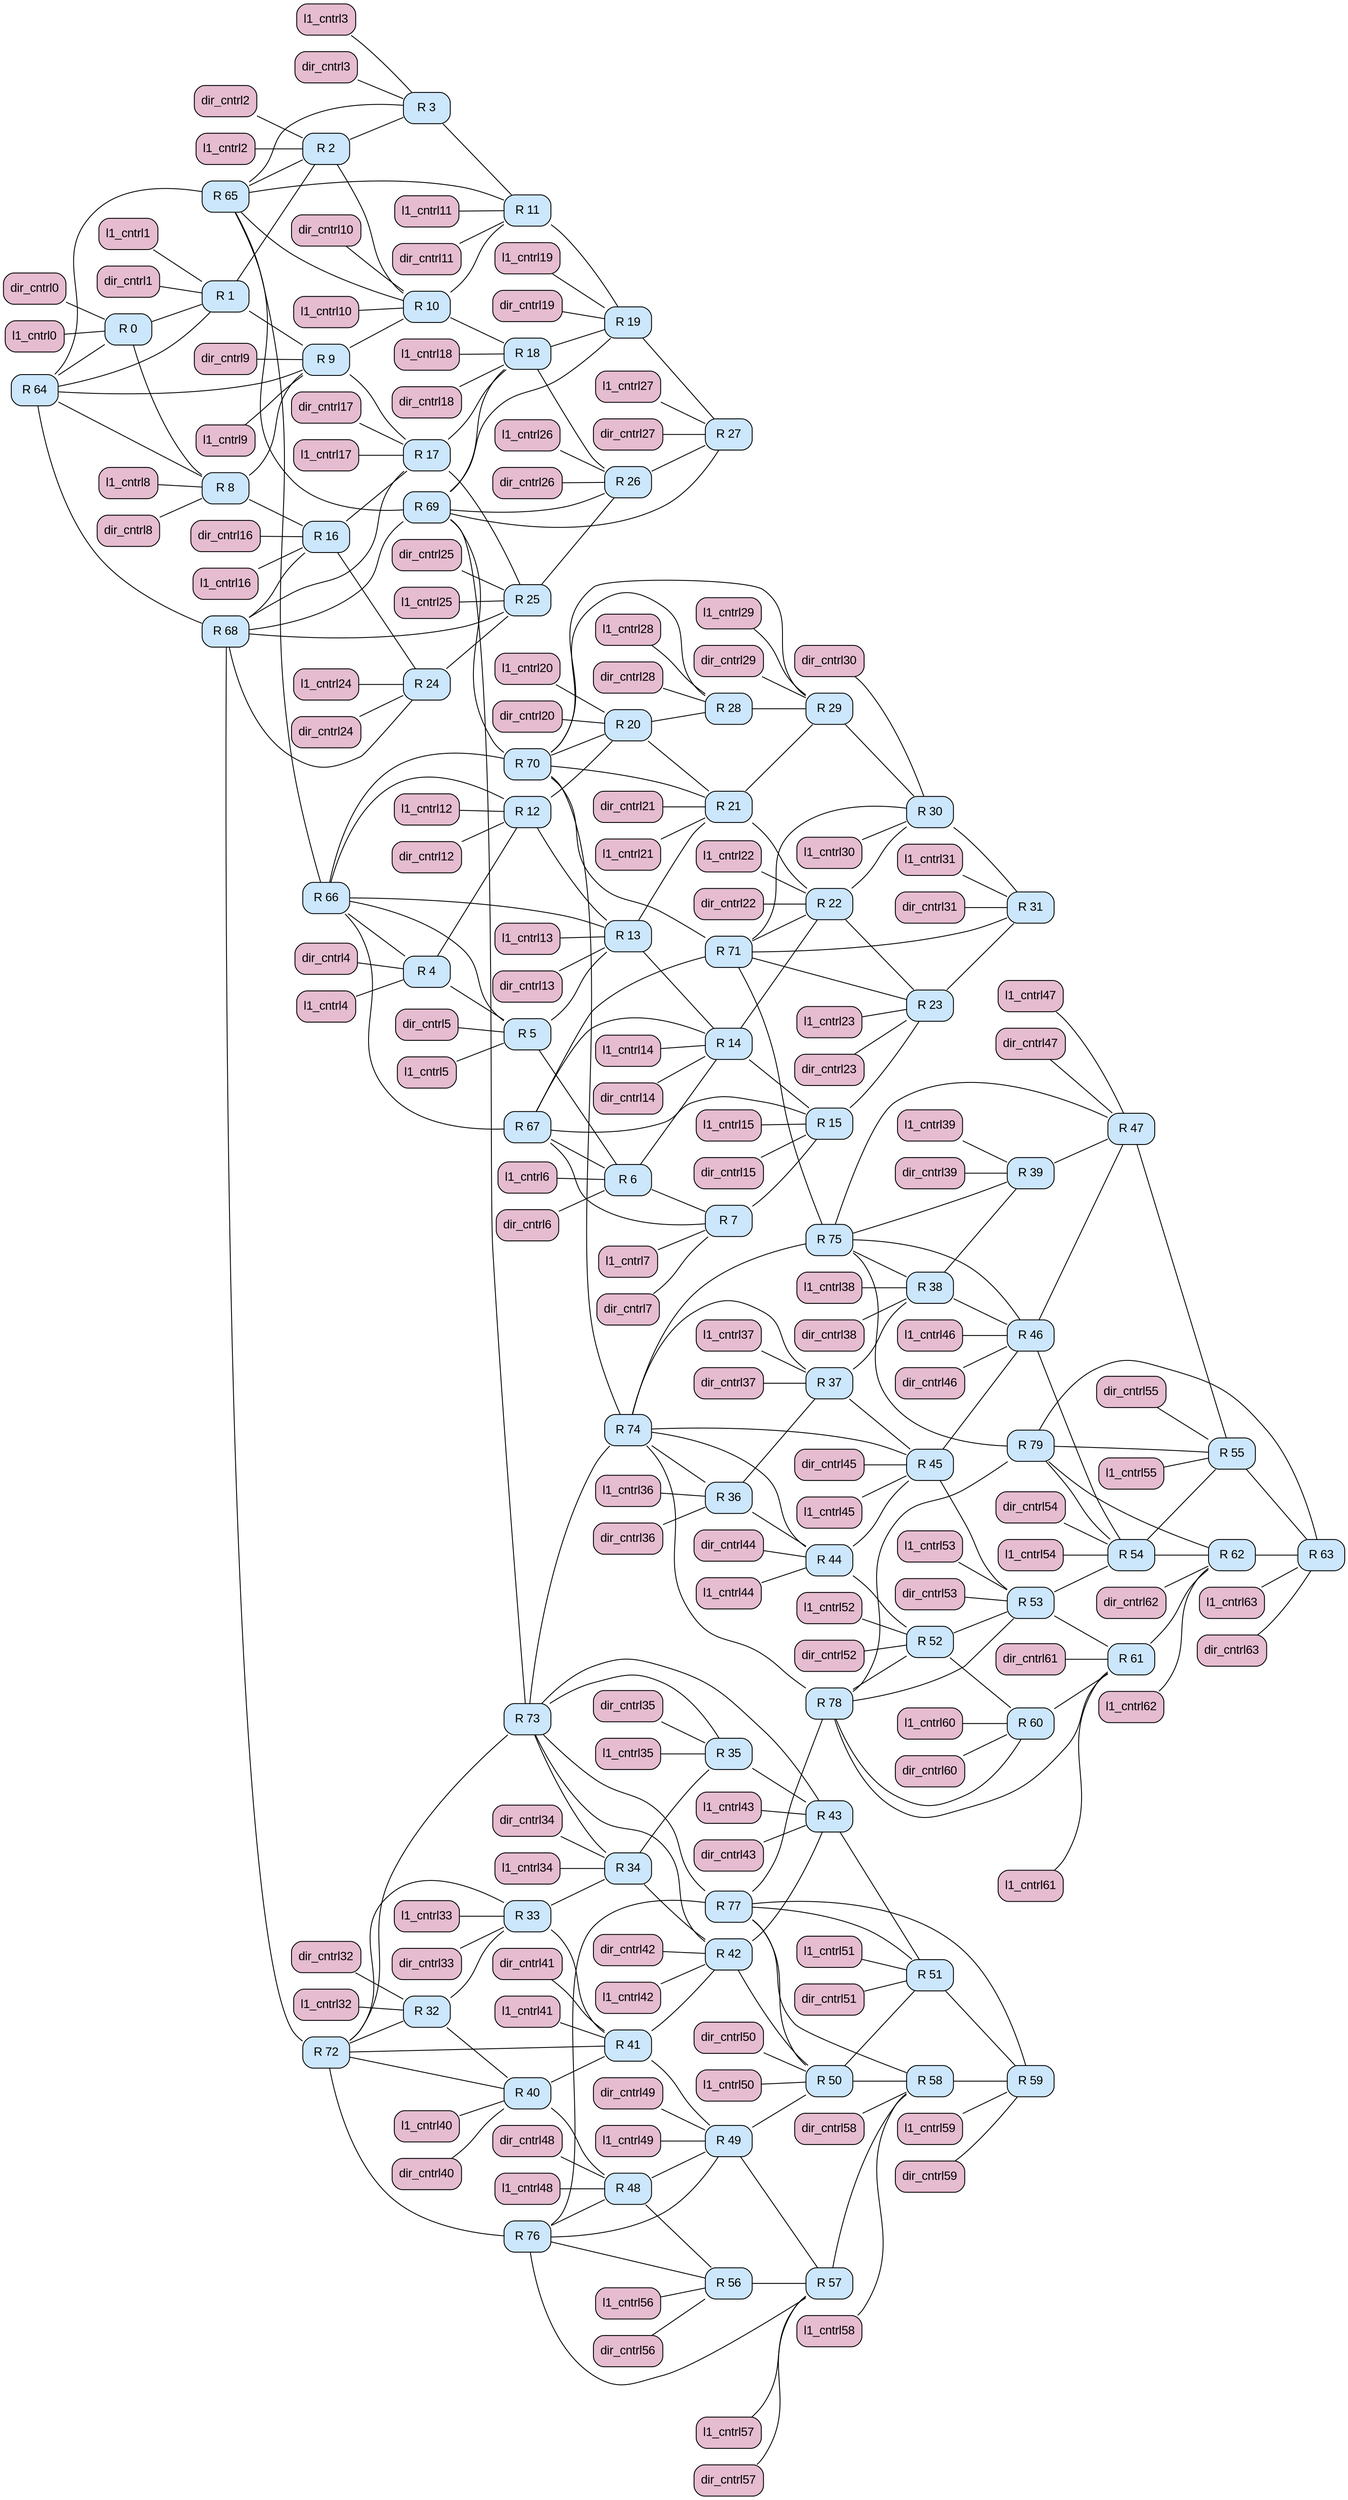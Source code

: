 graph G {
rankdir=LR;
"system.ruby.network.routers00" [color="#000000", fillcolor="#cce6fc", fontcolor="#000000", fontname=Arial, fontsize=14, label="R 0", shape=Mrecord, style="rounded, filled"];
"system.ruby.network.routers01" [color="#000000", fillcolor="#cce6fc", fontcolor="#000000", fontname=Arial, fontsize=14, label="R 1", shape=Mrecord, style="rounded, filled"];
"system.ruby.network.routers02" [color="#000000", fillcolor="#cce6fc", fontcolor="#000000", fontname=Arial, fontsize=14, label="R 2", shape=Mrecord, style="rounded, filled"];
"system.ruby.network.routers03" [color="#000000", fillcolor="#cce6fc", fontcolor="#000000", fontname=Arial, fontsize=14, label="R 3", shape=Mrecord, style="rounded, filled"];
"system.ruby.network.routers04" [color="#000000", fillcolor="#cce6fc", fontcolor="#000000", fontname=Arial, fontsize=14, label="R 4", shape=Mrecord, style="rounded, filled"];
"system.ruby.network.routers05" [color="#000000", fillcolor="#cce6fc", fontcolor="#000000", fontname=Arial, fontsize=14, label="R 5", shape=Mrecord, style="rounded, filled"];
"system.ruby.network.routers06" [color="#000000", fillcolor="#cce6fc", fontcolor="#000000", fontname=Arial, fontsize=14, label="R 6", shape=Mrecord, style="rounded, filled"];
"system.ruby.network.routers07" [color="#000000", fillcolor="#cce6fc", fontcolor="#000000", fontname=Arial, fontsize=14, label="R 7", shape=Mrecord, style="rounded, filled"];
"system.ruby.network.routers08" [color="#000000", fillcolor="#cce6fc", fontcolor="#000000", fontname=Arial, fontsize=14, label="R 8", shape=Mrecord, style="rounded, filled"];
"system.ruby.network.routers09" [color="#000000", fillcolor="#cce6fc", fontcolor="#000000", fontname=Arial, fontsize=14, label="R 9", shape=Mrecord, style="rounded, filled"];
"system.ruby.network.routers10" [color="#000000", fillcolor="#cce6fc", fontcolor="#000000", fontname=Arial, fontsize=14, label="R 10", shape=Mrecord, style="rounded, filled"];
"system.ruby.network.routers11" [color="#000000", fillcolor="#cce6fc", fontcolor="#000000", fontname=Arial, fontsize=14, label="R 11", shape=Mrecord, style="rounded, filled"];
"system.ruby.network.routers12" [color="#000000", fillcolor="#cce6fc", fontcolor="#000000", fontname=Arial, fontsize=14, label="R 12", shape=Mrecord, style="rounded, filled"];
"system.ruby.network.routers13" [color="#000000", fillcolor="#cce6fc", fontcolor="#000000", fontname=Arial, fontsize=14, label="R 13", shape=Mrecord, style="rounded, filled"];
"system.ruby.network.routers14" [color="#000000", fillcolor="#cce6fc", fontcolor="#000000", fontname=Arial, fontsize=14, label="R 14", shape=Mrecord, style="rounded, filled"];
"system.ruby.network.routers15" [color="#000000", fillcolor="#cce6fc", fontcolor="#000000", fontname=Arial, fontsize=14, label="R 15", shape=Mrecord, style="rounded, filled"];
"system.ruby.network.routers16" [color="#000000", fillcolor="#cce6fc", fontcolor="#000000", fontname=Arial, fontsize=14, label="R 16", shape=Mrecord, style="rounded, filled"];
"system.ruby.network.routers17" [color="#000000", fillcolor="#cce6fc", fontcolor="#000000", fontname=Arial, fontsize=14, label="R 17", shape=Mrecord, style="rounded, filled"];
"system.ruby.network.routers18" [color="#000000", fillcolor="#cce6fc", fontcolor="#000000", fontname=Arial, fontsize=14, label="R 18", shape=Mrecord, style="rounded, filled"];
"system.ruby.network.routers19" [color="#000000", fillcolor="#cce6fc", fontcolor="#000000", fontname=Arial, fontsize=14, label="R 19", shape=Mrecord, style="rounded, filled"];
"system.ruby.network.routers20" [color="#000000", fillcolor="#cce6fc", fontcolor="#000000", fontname=Arial, fontsize=14, label="R 20", shape=Mrecord, style="rounded, filled"];
"system.ruby.network.routers21" [color="#000000", fillcolor="#cce6fc", fontcolor="#000000", fontname=Arial, fontsize=14, label="R 21", shape=Mrecord, style="rounded, filled"];
"system.ruby.network.routers22" [color="#000000", fillcolor="#cce6fc", fontcolor="#000000", fontname=Arial, fontsize=14, label="R 22", shape=Mrecord, style="rounded, filled"];
"system.ruby.network.routers23" [color="#000000", fillcolor="#cce6fc", fontcolor="#000000", fontname=Arial, fontsize=14, label="R 23", shape=Mrecord, style="rounded, filled"];
"system.ruby.network.routers24" [color="#000000", fillcolor="#cce6fc", fontcolor="#000000", fontname=Arial, fontsize=14, label="R 24", shape=Mrecord, style="rounded, filled"];
"system.ruby.network.routers25" [color="#000000", fillcolor="#cce6fc", fontcolor="#000000", fontname=Arial, fontsize=14, label="R 25", shape=Mrecord, style="rounded, filled"];
"system.ruby.network.routers26" [color="#000000", fillcolor="#cce6fc", fontcolor="#000000", fontname=Arial, fontsize=14, label="R 26", shape=Mrecord, style="rounded, filled"];
"system.ruby.network.routers27" [color="#000000", fillcolor="#cce6fc", fontcolor="#000000", fontname=Arial, fontsize=14, label="R 27", shape=Mrecord, style="rounded, filled"];
"system.ruby.network.routers28" [color="#000000", fillcolor="#cce6fc", fontcolor="#000000", fontname=Arial, fontsize=14, label="R 28", shape=Mrecord, style="rounded, filled"];
"system.ruby.network.routers29" [color="#000000", fillcolor="#cce6fc", fontcolor="#000000", fontname=Arial, fontsize=14, label="R 29", shape=Mrecord, style="rounded, filled"];
"system.ruby.network.routers30" [color="#000000", fillcolor="#cce6fc", fontcolor="#000000", fontname=Arial, fontsize=14, label="R 30", shape=Mrecord, style="rounded, filled"];
"system.ruby.network.routers31" [color="#000000", fillcolor="#cce6fc", fontcolor="#000000", fontname=Arial, fontsize=14, label="R 31", shape=Mrecord, style="rounded, filled"];
"system.ruby.network.routers32" [color="#000000", fillcolor="#cce6fc", fontcolor="#000000", fontname=Arial, fontsize=14, label="R 32", shape=Mrecord, style="rounded, filled"];
"system.ruby.network.routers33" [color="#000000", fillcolor="#cce6fc", fontcolor="#000000", fontname=Arial, fontsize=14, label="R 33", shape=Mrecord, style="rounded, filled"];
"system.ruby.network.routers34" [color="#000000", fillcolor="#cce6fc", fontcolor="#000000", fontname=Arial, fontsize=14, label="R 34", shape=Mrecord, style="rounded, filled"];
"system.ruby.network.routers35" [color="#000000", fillcolor="#cce6fc", fontcolor="#000000", fontname=Arial, fontsize=14, label="R 35", shape=Mrecord, style="rounded, filled"];
"system.ruby.network.routers36" [color="#000000", fillcolor="#cce6fc", fontcolor="#000000", fontname=Arial, fontsize=14, label="R 36", shape=Mrecord, style="rounded, filled"];
"system.ruby.network.routers37" [color="#000000", fillcolor="#cce6fc", fontcolor="#000000", fontname=Arial, fontsize=14, label="R 37", shape=Mrecord, style="rounded, filled"];
"system.ruby.network.routers38" [color="#000000", fillcolor="#cce6fc", fontcolor="#000000", fontname=Arial, fontsize=14, label="R 38", shape=Mrecord, style="rounded, filled"];
"system.ruby.network.routers39" [color="#000000", fillcolor="#cce6fc", fontcolor="#000000", fontname=Arial, fontsize=14, label="R 39", shape=Mrecord, style="rounded, filled"];
"system.ruby.network.routers40" [color="#000000", fillcolor="#cce6fc", fontcolor="#000000", fontname=Arial, fontsize=14, label="R 40", shape=Mrecord, style="rounded, filled"];
"system.ruby.network.routers41" [color="#000000", fillcolor="#cce6fc", fontcolor="#000000", fontname=Arial, fontsize=14, label="R 41", shape=Mrecord, style="rounded, filled"];
"system.ruby.network.routers42" [color="#000000", fillcolor="#cce6fc", fontcolor="#000000", fontname=Arial, fontsize=14, label="R 42", shape=Mrecord, style="rounded, filled"];
"system.ruby.network.routers43" [color="#000000", fillcolor="#cce6fc", fontcolor="#000000", fontname=Arial, fontsize=14, label="R 43", shape=Mrecord, style="rounded, filled"];
"system.ruby.network.routers44" [color="#000000", fillcolor="#cce6fc", fontcolor="#000000", fontname=Arial, fontsize=14, label="R 44", shape=Mrecord, style="rounded, filled"];
"system.ruby.network.routers45" [color="#000000", fillcolor="#cce6fc", fontcolor="#000000", fontname=Arial, fontsize=14, label="R 45", shape=Mrecord, style="rounded, filled"];
"system.ruby.network.routers46" [color="#000000", fillcolor="#cce6fc", fontcolor="#000000", fontname=Arial, fontsize=14, label="R 46", shape=Mrecord, style="rounded, filled"];
"system.ruby.network.routers47" [color="#000000", fillcolor="#cce6fc", fontcolor="#000000", fontname=Arial, fontsize=14, label="R 47", shape=Mrecord, style="rounded, filled"];
"system.ruby.network.routers48" [color="#000000", fillcolor="#cce6fc", fontcolor="#000000", fontname=Arial, fontsize=14, label="R 48", shape=Mrecord, style="rounded, filled"];
"system.ruby.network.routers49" [color="#000000", fillcolor="#cce6fc", fontcolor="#000000", fontname=Arial, fontsize=14, label="R 49", shape=Mrecord, style="rounded, filled"];
"system.ruby.network.routers50" [color="#000000", fillcolor="#cce6fc", fontcolor="#000000", fontname=Arial, fontsize=14, label="R 50", shape=Mrecord, style="rounded, filled"];
"system.ruby.network.routers51" [color="#000000", fillcolor="#cce6fc", fontcolor="#000000", fontname=Arial, fontsize=14, label="R 51", shape=Mrecord, style="rounded, filled"];
"system.ruby.network.routers52" [color="#000000", fillcolor="#cce6fc", fontcolor="#000000", fontname=Arial, fontsize=14, label="R 52", shape=Mrecord, style="rounded, filled"];
"system.ruby.network.routers53" [color="#000000", fillcolor="#cce6fc", fontcolor="#000000", fontname=Arial, fontsize=14, label="R 53", shape=Mrecord, style="rounded, filled"];
"system.ruby.network.routers54" [color="#000000", fillcolor="#cce6fc", fontcolor="#000000", fontname=Arial, fontsize=14, label="R 54", shape=Mrecord, style="rounded, filled"];
"system.ruby.network.routers55" [color="#000000", fillcolor="#cce6fc", fontcolor="#000000", fontname=Arial, fontsize=14, label="R 55", shape=Mrecord, style="rounded, filled"];
"system.ruby.network.routers56" [color="#000000", fillcolor="#cce6fc", fontcolor="#000000", fontname=Arial, fontsize=14, label="R 56", shape=Mrecord, style="rounded, filled"];
"system.ruby.network.routers57" [color="#000000", fillcolor="#cce6fc", fontcolor="#000000", fontname=Arial, fontsize=14, label="R 57", shape=Mrecord, style="rounded, filled"];
"system.ruby.network.routers58" [color="#000000", fillcolor="#cce6fc", fontcolor="#000000", fontname=Arial, fontsize=14, label="R 58", shape=Mrecord, style="rounded, filled"];
"system.ruby.network.routers59" [color="#000000", fillcolor="#cce6fc", fontcolor="#000000", fontname=Arial, fontsize=14, label="R 59", shape=Mrecord, style="rounded, filled"];
"system.ruby.network.routers60" [color="#000000", fillcolor="#cce6fc", fontcolor="#000000", fontname=Arial, fontsize=14, label="R 60", shape=Mrecord, style="rounded, filled"];
"system.ruby.network.routers61" [color="#000000", fillcolor="#cce6fc", fontcolor="#000000", fontname=Arial, fontsize=14, label="R 61", shape=Mrecord, style="rounded, filled"];
"system.ruby.network.routers62" [color="#000000", fillcolor="#cce6fc", fontcolor="#000000", fontname=Arial, fontsize=14, label="R 62", shape=Mrecord, style="rounded, filled"];
"system.ruby.network.routers63" [color="#000000", fillcolor="#cce6fc", fontcolor="#000000", fontname=Arial, fontsize=14, label="R 63", shape=Mrecord, style="rounded, filled"];
"system.ruby.network.routers64" [color="#000000", fillcolor="#cce6fc", fontcolor="#000000", fontname=Arial, fontsize=14, label="R 64", shape=Mrecord, style="rounded, filled"];
"system.ruby.network.routers65" [color="#000000", fillcolor="#cce6fc", fontcolor="#000000", fontname=Arial, fontsize=14, label="R 65", shape=Mrecord, style="rounded, filled"];
"system.ruby.network.routers66" [color="#000000", fillcolor="#cce6fc", fontcolor="#000000", fontname=Arial, fontsize=14, label="R 66", shape=Mrecord, style="rounded, filled"];
"system.ruby.network.routers67" [color="#000000", fillcolor="#cce6fc", fontcolor="#000000", fontname=Arial, fontsize=14, label="R 67", shape=Mrecord, style="rounded, filled"];
"system.ruby.network.routers68" [color="#000000", fillcolor="#cce6fc", fontcolor="#000000", fontname=Arial, fontsize=14, label="R 68", shape=Mrecord, style="rounded, filled"];
"system.ruby.network.routers69" [color="#000000", fillcolor="#cce6fc", fontcolor="#000000", fontname=Arial, fontsize=14, label="R 69", shape=Mrecord, style="rounded, filled"];
"system.ruby.network.routers70" [color="#000000", fillcolor="#cce6fc", fontcolor="#000000", fontname=Arial, fontsize=14, label="R 70", shape=Mrecord, style="rounded, filled"];
"system.ruby.network.routers71" [color="#000000", fillcolor="#cce6fc", fontcolor="#000000", fontname=Arial, fontsize=14, label="R 71", shape=Mrecord, style="rounded, filled"];
"system.ruby.network.routers72" [color="#000000", fillcolor="#cce6fc", fontcolor="#000000", fontname=Arial, fontsize=14, label="R 72", shape=Mrecord, style="rounded, filled"];
"system.ruby.network.routers73" [color="#000000", fillcolor="#cce6fc", fontcolor="#000000", fontname=Arial, fontsize=14, label="R 73", shape=Mrecord, style="rounded, filled"];
"system.ruby.network.routers74" [color="#000000", fillcolor="#cce6fc", fontcolor="#000000", fontname=Arial, fontsize=14, label="R 74", shape=Mrecord, style="rounded, filled"];
"system.ruby.network.routers75" [color="#000000", fillcolor="#cce6fc", fontcolor="#000000", fontname=Arial, fontsize=14, label="R 75", shape=Mrecord, style="rounded, filled"];
"system.ruby.network.routers76" [color="#000000", fillcolor="#cce6fc", fontcolor="#000000", fontname=Arial, fontsize=14, label="R 76", shape=Mrecord, style="rounded, filled"];
"system.ruby.network.routers77" [color="#000000", fillcolor="#cce6fc", fontcolor="#000000", fontname=Arial, fontsize=14, label="R 77", shape=Mrecord, style="rounded, filled"];
"system.ruby.network.routers78" [color="#000000", fillcolor="#cce6fc", fontcolor="#000000", fontname=Arial, fontsize=14, label="R 78", shape=Mrecord, style="rounded, filled"];
"system.ruby.network.routers79" [color="#000000", fillcolor="#cce6fc", fontcolor="#000000", fontname=Arial, fontsize=14, label="R 79", shape=Mrecord, style="rounded, filled"];
"system.ruby.network.routers00" -- "system.ruby.network.routers01";
"system.ruby.network.routers01" -- "system.ruby.network.routers02";
"system.ruby.network.routers02" -- "system.ruby.network.routers03";
"system.ruby.network.routers04" -- "system.ruby.network.routers05";
"system.ruby.network.routers05" -- "system.ruby.network.routers06";
"system.ruby.network.routers06" -- "system.ruby.network.routers07";
"system.ruby.network.routers08" -- "system.ruby.network.routers09";
"system.ruby.network.routers09" -- "system.ruby.network.routers10";
"system.ruby.network.routers10" -- "system.ruby.network.routers11";
"system.ruby.network.routers12" -- "system.ruby.network.routers13";
"system.ruby.network.routers13" -- "system.ruby.network.routers14";
"system.ruby.network.routers14" -- "system.ruby.network.routers15";
"system.ruby.network.routers16" -- "system.ruby.network.routers17";
"system.ruby.network.routers17" -- "system.ruby.network.routers18";
"system.ruby.network.routers18" -- "system.ruby.network.routers19";
"system.ruby.network.routers20" -- "system.ruby.network.routers21";
"system.ruby.network.routers21" -- "system.ruby.network.routers22";
"system.ruby.network.routers22" -- "system.ruby.network.routers23";
"system.ruby.network.routers24" -- "system.ruby.network.routers25";
"system.ruby.network.routers25" -- "system.ruby.network.routers26";
"system.ruby.network.routers26" -- "system.ruby.network.routers27";
"system.ruby.network.routers28" -- "system.ruby.network.routers29";
"system.ruby.network.routers29" -- "system.ruby.network.routers30";
"system.ruby.network.routers30" -- "system.ruby.network.routers31";
"system.ruby.network.routers32" -- "system.ruby.network.routers33";
"system.ruby.network.routers33" -- "system.ruby.network.routers34";
"system.ruby.network.routers34" -- "system.ruby.network.routers35";
"system.ruby.network.routers36" -- "system.ruby.network.routers37";
"system.ruby.network.routers37" -- "system.ruby.network.routers38";
"system.ruby.network.routers38" -- "system.ruby.network.routers39";
"system.ruby.network.routers40" -- "system.ruby.network.routers41";
"system.ruby.network.routers41" -- "system.ruby.network.routers42";
"system.ruby.network.routers42" -- "system.ruby.network.routers43";
"system.ruby.network.routers44" -- "system.ruby.network.routers45";
"system.ruby.network.routers45" -- "system.ruby.network.routers46";
"system.ruby.network.routers46" -- "system.ruby.network.routers47";
"system.ruby.network.routers48" -- "system.ruby.network.routers49";
"system.ruby.network.routers49" -- "system.ruby.network.routers50";
"system.ruby.network.routers50" -- "system.ruby.network.routers51";
"system.ruby.network.routers52" -- "system.ruby.network.routers53";
"system.ruby.network.routers53" -- "system.ruby.network.routers54";
"system.ruby.network.routers54" -- "system.ruby.network.routers55";
"system.ruby.network.routers56" -- "system.ruby.network.routers57";
"system.ruby.network.routers57" -- "system.ruby.network.routers58";
"system.ruby.network.routers58" -- "system.ruby.network.routers59";
"system.ruby.network.routers60" -- "system.ruby.network.routers61";
"system.ruby.network.routers61" -- "system.ruby.network.routers62";
"system.ruby.network.routers62" -- "system.ruby.network.routers63";
"system.ruby.network.routers00" -- "system.ruby.network.routers08";
"system.ruby.network.routers08" -- "system.ruby.network.routers16";
"system.ruby.network.routers16" -- "system.ruby.network.routers24";
"system.ruby.network.routers32" -- "system.ruby.network.routers40";
"system.ruby.network.routers40" -- "system.ruby.network.routers48";
"system.ruby.network.routers48" -- "system.ruby.network.routers56";
"system.ruby.network.routers01" -- "system.ruby.network.routers09";
"system.ruby.network.routers09" -- "system.ruby.network.routers17";
"system.ruby.network.routers17" -- "system.ruby.network.routers25";
"system.ruby.network.routers33" -- "system.ruby.network.routers41";
"system.ruby.network.routers41" -- "system.ruby.network.routers49";
"system.ruby.network.routers49" -- "system.ruby.network.routers57";
"system.ruby.network.routers02" -- "system.ruby.network.routers10";
"system.ruby.network.routers10" -- "system.ruby.network.routers18";
"system.ruby.network.routers18" -- "system.ruby.network.routers26";
"system.ruby.network.routers34" -- "system.ruby.network.routers42";
"system.ruby.network.routers42" -- "system.ruby.network.routers50";
"system.ruby.network.routers50" -- "system.ruby.network.routers58";
"system.ruby.network.routers03" -- "system.ruby.network.routers11";
"system.ruby.network.routers11" -- "system.ruby.network.routers19";
"system.ruby.network.routers19" -- "system.ruby.network.routers27";
"system.ruby.network.routers35" -- "system.ruby.network.routers43";
"system.ruby.network.routers43" -- "system.ruby.network.routers51";
"system.ruby.network.routers51" -- "system.ruby.network.routers59";
"system.ruby.network.routers04" -- "system.ruby.network.routers12";
"system.ruby.network.routers12" -- "system.ruby.network.routers20";
"system.ruby.network.routers20" -- "system.ruby.network.routers28";
"system.ruby.network.routers36" -- "system.ruby.network.routers44";
"system.ruby.network.routers44" -- "system.ruby.network.routers52";
"system.ruby.network.routers52" -- "system.ruby.network.routers60";
"system.ruby.network.routers05" -- "system.ruby.network.routers13";
"system.ruby.network.routers13" -- "system.ruby.network.routers21";
"system.ruby.network.routers21" -- "system.ruby.network.routers29";
"system.ruby.network.routers37" -- "system.ruby.network.routers45";
"system.ruby.network.routers45" -- "system.ruby.network.routers53";
"system.ruby.network.routers53" -- "system.ruby.network.routers61";
"system.ruby.network.routers06" -- "system.ruby.network.routers14";
"system.ruby.network.routers14" -- "system.ruby.network.routers22";
"system.ruby.network.routers22" -- "system.ruby.network.routers30";
"system.ruby.network.routers38" -- "system.ruby.network.routers46";
"system.ruby.network.routers46" -- "system.ruby.network.routers54";
"system.ruby.network.routers54" -- "system.ruby.network.routers62";
"system.ruby.network.routers07" -- "system.ruby.network.routers15";
"system.ruby.network.routers15" -- "system.ruby.network.routers23";
"system.ruby.network.routers23" -- "system.ruby.network.routers31";
"system.ruby.network.routers39" -- "system.ruby.network.routers47";
"system.ruby.network.routers47" -- "system.ruby.network.routers55";
"system.ruby.network.routers55" -- "system.ruby.network.routers63";
"system.ruby.network.routers64" -- "system.ruby.network.routers65";
"system.ruby.network.routers65" -- "system.ruby.network.routers66";
"system.ruby.network.routers66" -- "system.ruby.network.routers67";
"system.ruby.network.routers68" -- "system.ruby.network.routers69";
"system.ruby.network.routers69" -- "system.ruby.network.routers70";
"system.ruby.network.routers70" -- "system.ruby.network.routers71";
"system.ruby.network.routers72" -- "system.ruby.network.routers73";
"system.ruby.network.routers73" -- "system.ruby.network.routers74";
"system.ruby.network.routers74" -- "system.ruby.network.routers75";
"system.ruby.network.routers76" -- "system.ruby.network.routers77";
"system.ruby.network.routers77" -- "system.ruby.network.routers78";
"system.ruby.network.routers78" -- "system.ruby.network.routers79";
"system.ruby.network.routers64" -- "system.ruby.network.routers68";
"system.ruby.network.routers68" -- "system.ruby.network.routers72";
"system.ruby.network.routers72" -- "system.ruby.network.routers76";
"system.ruby.network.routers65" -- "system.ruby.network.routers69";
"system.ruby.network.routers69" -- "system.ruby.network.routers73";
"system.ruby.network.routers73" -- "system.ruby.network.routers77";
"system.ruby.network.routers66" -- "system.ruby.network.routers70";
"system.ruby.network.routers70" -- "system.ruby.network.routers74";
"system.ruby.network.routers74" -- "system.ruby.network.routers78";
"system.ruby.network.routers67" -- "system.ruby.network.routers71";
"system.ruby.network.routers71" -- "system.ruby.network.routers75";
"system.ruby.network.routers75" -- "system.ruby.network.routers79";
"system.ruby.network.routers64" -- "system.ruby.network.routers00";
"system.ruby.network.routers64" -- "system.ruby.network.routers08";
"system.ruby.network.routers68" -- "system.ruby.network.routers16";
"system.ruby.network.routers68" -- "system.ruby.network.routers24";
"system.ruby.network.routers72" -- "system.ruby.network.routers32";
"system.ruby.network.routers72" -- "system.ruby.network.routers40";
"system.ruby.network.routers76" -- "system.ruby.network.routers48";
"system.ruby.network.routers76" -- "system.ruby.network.routers56";
"system.ruby.network.routers64" -- "system.ruby.network.routers01";
"system.ruby.network.routers64" -- "system.ruby.network.routers09";
"system.ruby.network.routers68" -- "system.ruby.network.routers17";
"system.ruby.network.routers68" -- "system.ruby.network.routers25";
"system.ruby.network.routers72" -- "system.ruby.network.routers33";
"system.ruby.network.routers72" -- "system.ruby.network.routers41";
"system.ruby.network.routers76" -- "system.ruby.network.routers49";
"system.ruby.network.routers76" -- "system.ruby.network.routers57";
"system.ruby.network.routers65" -- "system.ruby.network.routers02";
"system.ruby.network.routers65" -- "system.ruby.network.routers10";
"system.ruby.network.routers69" -- "system.ruby.network.routers18";
"system.ruby.network.routers69" -- "system.ruby.network.routers26";
"system.ruby.network.routers73" -- "system.ruby.network.routers34";
"system.ruby.network.routers73" -- "system.ruby.network.routers42";
"system.ruby.network.routers77" -- "system.ruby.network.routers50";
"system.ruby.network.routers77" -- "system.ruby.network.routers58";
"system.ruby.network.routers65" -- "system.ruby.network.routers03";
"system.ruby.network.routers65" -- "system.ruby.network.routers11";
"system.ruby.network.routers69" -- "system.ruby.network.routers19";
"system.ruby.network.routers69" -- "system.ruby.network.routers27";
"system.ruby.network.routers73" -- "system.ruby.network.routers35";
"system.ruby.network.routers73" -- "system.ruby.network.routers43";
"system.ruby.network.routers77" -- "system.ruby.network.routers51";
"system.ruby.network.routers77" -- "system.ruby.network.routers59";
"system.ruby.network.routers66" -- "system.ruby.network.routers04";
"system.ruby.network.routers66" -- "system.ruby.network.routers12";
"system.ruby.network.routers70" -- "system.ruby.network.routers20";
"system.ruby.network.routers70" -- "system.ruby.network.routers28";
"system.ruby.network.routers74" -- "system.ruby.network.routers36";
"system.ruby.network.routers74" -- "system.ruby.network.routers44";
"system.ruby.network.routers78" -- "system.ruby.network.routers52";
"system.ruby.network.routers78" -- "system.ruby.network.routers60";
"system.ruby.network.routers66" -- "system.ruby.network.routers05";
"system.ruby.network.routers66" -- "system.ruby.network.routers13";
"system.ruby.network.routers70" -- "system.ruby.network.routers21";
"system.ruby.network.routers70" -- "system.ruby.network.routers29";
"system.ruby.network.routers74" -- "system.ruby.network.routers37";
"system.ruby.network.routers74" -- "system.ruby.network.routers45";
"system.ruby.network.routers78" -- "system.ruby.network.routers53";
"system.ruby.network.routers78" -- "system.ruby.network.routers61";
"system.ruby.network.routers67" -- "system.ruby.network.routers06";
"system.ruby.network.routers67" -- "system.ruby.network.routers14";
"system.ruby.network.routers71" -- "system.ruby.network.routers22";
"system.ruby.network.routers71" -- "system.ruby.network.routers30";
"system.ruby.network.routers75" -- "system.ruby.network.routers38";
"system.ruby.network.routers75" -- "system.ruby.network.routers46";
"system.ruby.network.routers79" -- "system.ruby.network.routers54";
"system.ruby.network.routers79" -- "system.ruby.network.routers62";
"system.ruby.network.routers67" -- "system.ruby.network.routers07";
"system.ruby.network.routers67" -- "system.ruby.network.routers15";
"system.ruby.network.routers71" -- "system.ruby.network.routers23";
"system.ruby.network.routers71" -- "system.ruby.network.routers31";
"system.ruby.network.routers75" -- "system.ruby.network.routers39";
"system.ruby.network.routers75" -- "system.ruby.network.routers47";
"system.ruby.network.routers79" -- "system.ruby.network.routers55";
"system.ruby.network.routers79" -- "system.ruby.network.routers63";
"system.ruby.l1_cntrl0" [color="#000000", fillcolor="#e5bcd0", fontcolor="#000000", fontname=Arial, fontsize=14, label=l1_cntrl0, shape=Mrecord, style="rounded, filled"];
"system.ruby.l1_cntrl0" -- "system.ruby.network.routers00";
"system.ruby.l1_cntrl1" [color="#000000", fillcolor="#e5bcd0", fontcolor="#000000", fontname=Arial, fontsize=14, label=l1_cntrl1, shape=Mrecord, style="rounded, filled"];
"system.ruby.l1_cntrl1" -- "system.ruby.network.routers01";
"system.ruby.l1_cntrl2" [color="#000000", fillcolor="#e5bcd0", fontcolor="#000000", fontname=Arial, fontsize=14, label=l1_cntrl2, shape=Mrecord, style="rounded, filled"];
"system.ruby.l1_cntrl2" -- "system.ruby.network.routers02";
"system.ruby.l1_cntrl3" [color="#000000", fillcolor="#e5bcd0", fontcolor="#000000", fontname=Arial, fontsize=14, label=l1_cntrl3, shape=Mrecord, style="rounded, filled"];
"system.ruby.l1_cntrl3" -- "system.ruby.network.routers03";
"system.ruby.l1_cntrl4" [color="#000000", fillcolor="#e5bcd0", fontcolor="#000000", fontname=Arial, fontsize=14, label=l1_cntrl4, shape=Mrecord, style="rounded, filled"];
"system.ruby.l1_cntrl4" -- "system.ruby.network.routers04";
"system.ruby.l1_cntrl5" [color="#000000", fillcolor="#e5bcd0", fontcolor="#000000", fontname=Arial, fontsize=14, label=l1_cntrl5, shape=Mrecord, style="rounded, filled"];
"system.ruby.l1_cntrl5" -- "system.ruby.network.routers05";
"system.ruby.l1_cntrl6" [color="#000000", fillcolor="#e5bcd0", fontcolor="#000000", fontname=Arial, fontsize=14, label=l1_cntrl6, shape=Mrecord, style="rounded, filled"];
"system.ruby.l1_cntrl6" -- "system.ruby.network.routers06";
"system.ruby.l1_cntrl7" [color="#000000", fillcolor="#e5bcd0", fontcolor="#000000", fontname=Arial, fontsize=14, label=l1_cntrl7, shape=Mrecord, style="rounded, filled"];
"system.ruby.l1_cntrl7" -- "system.ruby.network.routers07";
"system.ruby.l1_cntrl8" [color="#000000", fillcolor="#e5bcd0", fontcolor="#000000", fontname=Arial, fontsize=14, label=l1_cntrl8, shape=Mrecord, style="rounded, filled"];
"system.ruby.l1_cntrl8" -- "system.ruby.network.routers08";
"system.ruby.l1_cntrl9" [color="#000000", fillcolor="#e5bcd0", fontcolor="#000000", fontname=Arial, fontsize=14, label=l1_cntrl9, shape=Mrecord, style="rounded, filled"];
"system.ruby.l1_cntrl9" -- "system.ruby.network.routers09";
"system.ruby.l1_cntrl10" [color="#000000", fillcolor="#e5bcd0", fontcolor="#000000", fontname=Arial, fontsize=14, label=l1_cntrl10, shape=Mrecord, style="rounded, filled"];
"system.ruby.l1_cntrl10" -- "system.ruby.network.routers10";
"system.ruby.l1_cntrl11" [color="#000000", fillcolor="#e5bcd0", fontcolor="#000000", fontname=Arial, fontsize=14, label=l1_cntrl11, shape=Mrecord, style="rounded, filled"];
"system.ruby.l1_cntrl11" -- "system.ruby.network.routers11";
"system.ruby.l1_cntrl12" [color="#000000", fillcolor="#e5bcd0", fontcolor="#000000", fontname=Arial, fontsize=14, label=l1_cntrl12, shape=Mrecord, style="rounded, filled"];
"system.ruby.l1_cntrl12" -- "system.ruby.network.routers12";
"system.ruby.l1_cntrl13" [color="#000000", fillcolor="#e5bcd0", fontcolor="#000000", fontname=Arial, fontsize=14, label=l1_cntrl13, shape=Mrecord, style="rounded, filled"];
"system.ruby.l1_cntrl13" -- "system.ruby.network.routers13";
"system.ruby.l1_cntrl14" [color="#000000", fillcolor="#e5bcd0", fontcolor="#000000", fontname=Arial, fontsize=14, label=l1_cntrl14, shape=Mrecord, style="rounded, filled"];
"system.ruby.l1_cntrl14" -- "system.ruby.network.routers14";
"system.ruby.l1_cntrl15" [color="#000000", fillcolor="#e5bcd0", fontcolor="#000000", fontname=Arial, fontsize=14, label=l1_cntrl15, shape=Mrecord, style="rounded, filled"];
"system.ruby.l1_cntrl15" -- "system.ruby.network.routers15";
"system.ruby.l1_cntrl16" [color="#000000", fillcolor="#e5bcd0", fontcolor="#000000", fontname=Arial, fontsize=14, label=l1_cntrl16, shape=Mrecord, style="rounded, filled"];
"system.ruby.l1_cntrl16" -- "system.ruby.network.routers16";
"system.ruby.l1_cntrl17" [color="#000000", fillcolor="#e5bcd0", fontcolor="#000000", fontname=Arial, fontsize=14, label=l1_cntrl17, shape=Mrecord, style="rounded, filled"];
"system.ruby.l1_cntrl17" -- "system.ruby.network.routers17";
"system.ruby.l1_cntrl18" [color="#000000", fillcolor="#e5bcd0", fontcolor="#000000", fontname=Arial, fontsize=14, label=l1_cntrl18, shape=Mrecord, style="rounded, filled"];
"system.ruby.l1_cntrl18" -- "system.ruby.network.routers18";
"system.ruby.l1_cntrl19" [color="#000000", fillcolor="#e5bcd0", fontcolor="#000000", fontname=Arial, fontsize=14, label=l1_cntrl19, shape=Mrecord, style="rounded, filled"];
"system.ruby.l1_cntrl19" -- "system.ruby.network.routers19";
"system.ruby.l1_cntrl20" [color="#000000", fillcolor="#e5bcd0", fontcolor="#000000", fontname=Arial, fontsize=14, label=l1_cntrl20, shape=Mrecord, style="rounded, filled"];
"system.ruby.l1_cntrl20" -- "system.ruby.network.routers20";
"system.ruby.l1_cntrl21" [color="#000000", fillcolor="#e5bcd0", fontcolor="#000000", fontname=Arial, fontsize=14, label=l1_cntrl21, shape=Mrecord, style="rounded, filled"];
"system.ruby.l1_cntrl21" -- "system.ruby.network.routers21";
"system.ruby.l1_cntrl22" [color="#000000", fillcolor="#e5bcd0", fontcolor="#000000", fontname=Arial, fontsize=14, label=l1_cntrl22, shape=Mrecord, style="rounded, filled"];
"system.ruby.l1_cntrl22" -- "system.ruby.network.routers22";
"system.ruby.l1_cntrl23" [color="#000000", fillcolor="#e5bcd0", fontcolor="#000000", fontname=Arial, fontsize=14, label=l1_cntrl23, shape=Mrecord, style="rounded, filled"];
"system.ruby.l1_cntrl23" -- "system.ruby.network.routers23";
"system.ruby.l1_cntrl24" [color="#000000", fillcolor="#e5bcd0", fontcolor="#000000", fontname=Arial, fontsize=14, label=l1_cntrl24, shape=Mrecord, style="rounded, filled"];
"system.ruby.l1_cntrl24" -- "system.ruby.network.routers24";
"system.ruby.l1_cntrl25" [color="#000000", fillcolor="#e5bcd0", fontcolor="#000000", fontname=Arial, fontsize=14, label=l1_cntrl25, shape=Mrecord, style="rounded, filled"];
"system.ruby.l1_cntrl25" -- "system.ruby.network.routers25";
"system.ruby.l1_cntrl26" [color="#000000", fillcolor="#e5bcd0", fontcolor="#000000", fontname=Arial, fontsize=14, label=l1_cntrl26, shape=Mrecord, style="rounded, filled"];
"system.ruby.l1_cntrl26" -- "system.ruby.network.routers26";
"system.ruby.l1_cntrl27" [color="#000000", fillcolor="#e5bcd0", fontcolor="#000000", fontname=Arial, fontsize=14, label=l1_cntrl27, shape=Mrecord, style="rounded, filled"];
"system.ruby.l1_cntrl27" -- "system.ruby.network.routers27";
"system.ruby.l1_cntrl28" [color="#000000", fillcolor="#e5bcd0", fontcolor="#000000", fontname=Arial, fontsize=14, label=l1_cntrl28, shape=Mrecord, style="rounded, filled"];
"system.ruby.l1_cntrl28" -- "system.ruby.network.routers28";
"system.ruby.l1_cntrl29" [color="#000000", fillcolor="#e5bcd0", fontcolor="#000000", fontname=Arial, fontsize=14, label=l1_cntrl29, shape=Mrecord, style="rounded, filled"];
"system.ruby.l1_cntrl29" -- "system.ruby.network.routers29";
"system.ruby.l1_cntrl30" [color="#000000", fillcolor="#e5bcd0", fontcolor="#000000", fontname=Arial, fontsize=14, label=l1_cntrl30, shape=Mrecord, style="rounded, filled"];
"system.ruby.l1_cntrl30" -- "system.ruby.network.routers30";
"system.ruby.l1_cntrl31" [color="#000000", fillcolor="#e5bcd0", fontcolor="#000000", fontname=Arial, fontsize=14, label=l1_cntrl31, shape=Mrecord, style="rounded, filled"];
"system.ruby.l1_cntrl31" -- "system.ruby.network.routers31";
"system.ruby.l1_cntrl32" [color="#000000", fillcolor="#e5bcd0", fontcolor="#000000", fontname=Arial, fontsize=14, label=l1_cntrl32, shape=Mrecord, style="rounded, filled"];
"system.ruby.l1_cntrl32" -- "system.ruby.network.routers32";
"system.ruby.l1_cntrl33" [color="#000000", fillcolor="#e5bcd0", fontcolor="#000000", fontname=Arial, fontsize=14, label=l1_cntrl33, shape=Mrecord, style="rounded, filled"];
"system.ruby.l1_cntrl33" -- "system.ruby.network.routers33";
"system.ruby.l1_cntrl34" [color="#000000", fillcolor="#e5bcd0", fontcolor="#000000", fontname=Arial, fontsize=14, label=l1_cntrl34, shape=Mrecord, style="rounded, filled"];
"system.ruby.l1_cntrl34" -- "system.ruby.network.routers34";
"system.ruby.l1_cntrl35" [color="#000000", fillcolor="#e5bcd0", fontcolor="#000000", fontname=Arial, fontsize=14, label=l1_cntrl35, shape=Mrecord, style="rounded, filled"];
"system.ruby.l1_cntrl35" -- "system.ruby.network.routers35";
"system.ruby.l1_cntrl36" [color="#000000", fillcolor="#e5bcd0", fontcolor="#000000", fontname=Arial, fontsize=14, label=l1_cntrl36, shape=Mrecord, style="rounded, filled"];
"system.ruby.l1_cntrl36" -- "system.ruby.network.routers36";
"system.ruby.l1_cntrl37" [color="#000000", fillcolor="#e5bcd0", fontcolor="#000000", fontname=Arial, fontsize=14, label=l1_cntrl37, shape=Mrecord, style="rounded, filled"];
"system.ruby.l1_cntrl37" -- "system.ruby.network.routers37";
"system.ruby.l1_cntrl38" [color="#000000", fillcolor="#e5bcd0", fontcolor="#000000", fontname=Arial, fontsize=14, label=l1_cntrl38, shape=Mrecord, style="rounded, filled"];
"system.ruby.l1_cntrl38" -- "system.ruby.network.routers38";
"system.ruby.l1_cntrl39" [color="#000000", fillcolor="#e5bcd0", fontcolor="#000000", fontname=Arial, fontsize=14, label=l1_cntrl39, shape=Mrecord, style="rounded, filled"];
"system.ruby.l1_cntrl39" -- "system.ruby.network.routers39";
"system.ruby.l1_cntrl40" [color="#000000", fillcolor="#e5bcd0", fontcolor="#000000", fontname=Arial, fontsize=14, label=l1_cntrl40, shape=Mrecord, style="rounded, filled"];
"system.ruby.l1_cntrl40" -- "system.ruby.network.routers40";
"system.ruby.l1_cntrl41" [color="#000000", fillcolor="#e5bcd0", fontcolor="#000000", fontname=Arial, fontsize=14, label=l1_cntrl41, shape=Mrecord, style="rounded, filled"];
"system.ruby.l1_cntrl41" -- "system.ruby.network.routers41";
"system.ruby.l1_cntrl42" [color="#000000", fillcolor="#e5bcd0", fontcolor="#000000", fontname=Arial, fontsize=14, label=l1_cntrl42, shape=Mrecord, style="rounded, filled"];
"system.ruby.l1_cntrl42" -- "system.ruby.network.routers42";
"system.ruby.l1_cntrl43" [color="#000000", fillcolor="#e5bcd0", fontcolor="#000000", fontname=Arial, fontsize=14, label=l1_cntrl43, shape=Mrecord, style="rounded, filled"];
"system.ruby.l1_cntrl43" -- "system.ruby.network.routers43";
"system.ruby.l1_cntrl44" [color="#000000", fillcolor="#e5bcd0", fontcolor="#000000", fontname=Arial, fontsize=14, label=l1_cntrl44, shape=Mrecord, style="rounded, filled"];
"system.ruby.l1_cntrl44" -- "system.ruby.network.routers44";
"system.ruby.l1_cntrl45" [color="#000000", fillcolor="#e5bcd0", fontcolor="#000000", fontname=Arial, fontsize=14, label=l1_cntrl45, shape=Mrecord, style="rounded, filled"];
"system.ruby.l1_cntrl45" -- "system.ruby.network.routers45";
"system.ruby.l1_cntrl46" [color="#000000", fillcolor="#e5bcd0", fontcolor="#000000", fontname=Arial, fontsize=14, label=l1_cntrl46, shape=Mrecord, style="rounded, filled"];
"system.ruby.l1_cntrl46" -- "system.ruby.network.routers46";
"system.ruby.l1_cntrl47" [color="#000000", fillcolor="#e5bcd0", fontcolor="#000000", fontname=Arial, fontsize=14, label=l1_cntrl47, shape=Mrecord, style="rounded, filled"];
"system.ruby.l1_cntrl47" -- "system.ruby.network.routers47";
"system.ruby.l1_cntrl48" [color="#000000", fillcolor="#e5bcd0", fontcolor="#000000", fontname=Arial, fontsize=14, label=l1_cntrl48, shape=Mrecord, style="rounded, filled"];
"system.ruby.l1_cntrl48" -- "system.ruby.network.routers48";
"system.ruby.l1_cntrl49" [color="#000000", fillcolor="#e5bcd0", fontcolor="#000000", fontname=Arial, fontsize=14, label=l1_cntrl49, shape=Mrecord, style="rounded, filled"];
"system.ruby.l1_cntrl49" -- "system.ruby.network.routers49";
"system.ruby.l1_cntrl50" [color="#000000", fillcolor="#e5bcd0", fontcolor="#000000", fontname=Arial, fontsize=14, label=l1_cntrl50, shape=Mrecord, style="rounded, filled"];
"system.ruby.l1_cntrl50" -- "system.ruby.network.routers50";
"system.ruby.l1_cntrl51" [color="#000000", fillcolor="#e5bcd0", fontcolor="#000000", fontname=Arial, fontsize=14, label=l1_cntrl51, shape=Mrecord, style="rounded, filled"];
"system.ruby.l1_cntrl51" -- "system.ruby.network.routers51";
"system.ruby.l1_cntrl52" [color="#000000", fillcolor="#e5bcd0", fontcolor="#000000", fontname=Arial, fontsize=14, label=l1_cntrl52, shape=Mrecord, style="rounded, filled"];
"system.ruby.l1_cntrl52" -- "system.ruby.network.routers52";
"system.ruby.l1_cntrl53" [color="#000000", fillcolor="#e5bcd0", fontcolor="#000000", fontname=Arial, fontsize=14, label=l1_cntrl53, shape=Mrecord, style="rounded, filled"];
"system.ruby.l1_cntrl53" -- "system.ruby.network.routers53";
"system.ruby.l1_cntrl54" [color="#000000", fillcolor="#e5bcd0", fontcolor="#000000", fontname=Arial, fontsize=14, label=l1_cntrl54, shape=Mrecord, style="rounded, filled"];
"system.ruby.l1_cntrl54" -- "system.ruby.network.routers54";
"system.ruby.l1_cntrl55" [color="#000000", fillcolor="#e5bcd0", fontcolor="#000000", fontname=Arial, fontsize=14, label=l1_cntrl55, shape=Mrecord, style="rounded, filled"];
"system.ruby.l1_cntrl55" -- "system.ruby.network.routers55";
"system.ruby.l1_cntrl56" [color="#000000", fillcolor="#e5bcd0", fontcolor="#000000", fontname=Arial, fontsize=14, label=l1_cntrl56, shape=Mrecord, style="rounded, filled"];
"system.ruby.l1_cntrl56" -- "system.ruby.network.routers56";
"system.ruby.l1_cntrl57" [color="#000000", fillcolor="#e5bcd0", fontcolor="#000000", fontname=Arial, fontsize=14, label=l1_cntrl57, shape=Mrecord, style="rounded, filled"];
"system.ruby.l1_cntrl57" -- "system.ruby.network.routers57";
"system.ruby.l1_cntrl58" [color="#000000", fillcolor="#e5bcd0", fontcolor="#000000", fontname=Arial, fontsize=14, label=l1_cntrl58, shape=Mrecord, style="rounded, filled"];
"system.ruby.l1_cntrl58" -- "system.ruby.network.routers58";
"system.ruby.l1_cntrl59" [color="#000000", fillcolor="#e5bcd0", fontcolor="#000000", fontname=Arial, fontsize=14, label=l1_cntrl59, shape=Mrecord, style="rounded, filled"];
"system.ruby.l1_cntrl59" -- "system.ruby.network.routers59";
"system.ruby.l1_cntrl60" [color="#000000", fillcolor="#e5bcd0", fontcolor="#000000", fontname=Arial, fontsize=14, label=l1_cntrl60, shape=Mrecord, style="rounded, filled"];
"system.ruby.l1_cntrl60" -- "system.ruby.network.routers60";
"system.ruby.l1_cntrl61" [color="#000000", fillcolor="#e5bcd0", fontcolor="#000000", fontname=Arial, fontsize=14, label=l1_cntrl61, shape=Mrecord, style="rounded, filled"];
"system.ruby.l1_cntrl61" -- "system.ruby.network.routers61";
"system.ruby.l1_cntrl62" [color="#000000", fillcolor="#e5bcd0", fontcolor="#000000", fontname=Arial, fontsize=14, label=l1_cntrl62, shape=Mrecord, style="rounded, filled"];
"system.ruby.l1_cntrl62" -- "system.ruby.network.routers62";
"system.ruby.l1_cntrl63" [color="#000000", fillcolor="#e5bcd0", fontcolor="#000000", fontname=Arial, fontsize=14, label=l1_cntrl63, shape=Mrecord, style="rounded, filled"];
"system.ruby.l1_cntrl63" -- "system.ruby.network.routers63";
"system.ruby.dir_cntrl0" [color="#000000", fillcolor="#e5bcd0", fontcolor="#000000", fontname=Arial, fontsize=14, label=dir_cntrl0, shape=Mrecord, style="rounded, filled"];
"system.ruby.dir_cntrl0" -- "system.ruby.network.routers00";
"system.ruby.dir_cntrl1" [color="#000000", fillcolor="#e5bcd0", fontcolor="#000000", fontname=Arial, fontsize=14, label=dir_cntrl1, shape=Mrecord, style="rounded, filled"];
"system.ruby.dir_cntrl1" -- "system.ruby.network.routers01";
"system.ruby.dir_cntrl2" [color="#000000", fillcolor="#e5bcd0", fontcolor="#000000", fontname=Arial, fontsize=14, label=dir_cntrl2, shape=Mrecord, style="rounded, filled"];
"system.ruby.dir_cntrl2" -- "system.ruby.network.routers02";
"system.ruby.dir_cntrl3" [color="#000000", fillcolor="#e5bcd0", fontcolor="#000000", fontname=Arial, fontsize=14, label=dir_cntrl3, shape=Mrecord, style="rounded, filled"];
"system.ruby.dir_cntrl3" -- "system.ruby.network.routers03";
"system.ruby.dir_cntrl4" [color="#000000", fillcolor="#e5bcd0", fontcolor="#000000", fontname=Arial, fontsize=14, label=dir_cntrl4, shape=Mrecord, style="rounded, filled"];
"system.ruby.dir_cntrl4" -- "system.ruby.network.routers04";
"system.ruby.dir_cntrl5" [color="#000000", fillcolor="#e5bcd0", fontcolor="#000000", fontname=Arial, fontsize=14, label=dir_cntrl5, shape=Mrecord, style="rounded, filled"];
"system.ruby.dir_cntrl5" -- "system.ruby.network.routers05";
"system.ruby.dir_cntrl6" [color="#000000", fillcolor="#e5bcd0", fontcolor="#000000", fontname=Arial, fontsize=14, label=dir_cntrl6, shape=Mrecord, style="rounded, filled"];
"system.ruby.dir_cntrl6" -- "system.ruby.network.routers06";
"system.ruby.dir_cntrl7" [color="#000000", fillcolor="#e5bcd0", fontcolor="#000000", fontname=Arial, fontsize=14, label=dir_cntrl7, shape=Mrecord, style="rounded, filled"];
"system.ruby.dir_cntrl7" -- "system.ruby.network.routers07";
"system.ruby.dir_cntrl8" [color="#000000", fillcolor="#e5bcd0", fontcolor="#000000", fontname=Arial, fontsize=14, label=dir_cntrl8, shape=Mrecord, style="rounded, filled"];
"system.ruby.dir_cntrl8" -- "system.ruby.network.routers08";
"system.ruby.dir_cntrl9" [color="#000000", fillcolor="#e5bcd0", fontcolor="#000000", fontname=Arial, fontsize=14, label=dir_cntrl9, shape=Mrecord, style="rounded, filled"];
"system.ruby.dir_cntrl9" -- "system.ruby.network.routers09";
"system.ruby.dir_cntrl10" [color="#000000", fillcolor="#e5bcd0", fontcolor="#000000", fontname=Arial, fontsize=14, label=dir_cntrl10, shape=Mrecord, style="rounded, filled"];
"system.ruby.dir_cntrl10" -- "system.ruby.network.routers10";
"system.ruby.dir_cntrl11" [color="#000000", fillcolor="#e5bcd0", fontcolor="#000000", fontname=Arial, fontsize=14, label=dir_cntrl11, shape=Mrecord, style="rounded, filled"];
"system.ruby.dir_cntrl11" -- "system.ruby.network.routers11";
"system.ruby.dir_cntrl12" [color="#000000", fillcolor="#e5bcd0", fontcolor="#000000", fontname=Arial, fontsize=14, label=dir_cntrl12, shape=Mrecord, style="rounded, filled"];
"system.ruby.dir_cntrl12" -- "system.ruby.network.routers12";
"system.ruby.dir_cntrl13" [color="#000000", fillcolor="#e5bcd0", fontcolor="#000000", fontname=Arial, fontsize=14, label=dir_cntrl13, shape=Mrecord, style="rounded, filled"];
"system.ruby.dir_cntrl13" -- "system.ruby.network.routers13";
"system.ruby.dir_cntrl14" [color="#000000", fillcolor="#e5bcd0", fontcolor="#000000", fontname=Arial, fontsize=14, label=dir_cntrl14, shape=Mrecord, style="rounded, filled"];
"system.ruby.dir_cntrl14" -- "system.ruby.network.routers14";
"system.ruby.dir_cntrl15" [color="#000000", fillcolor="#e5bcd0", fontcolor="#000000", fontname=Arial, fontsize=14, label=dir_cntrl15, shape=Mrecord, style="rounded, filled"];
"system.ruby.dir_cntrl15" -- "system.ruby.network.routers15";
"system.ruby.dir_cntrl16" [color="#000000", fillcolor="#e5bcd0", fontcolor="#000000", fontname=Arial, fontsize=14, label=dir_cntrl16, shape=Mrecord, style="rounded, filled"];
"system.ruby.dir_cntrl16" -- "system.ruby.network.routers16";
"system.ruby.dir_cntrl17" [color="#000000", fillcolor="#e5bcd0", fontcolor="#000000", fontname=Arial, fontsize=14, label=dir_cntrl17, shape=Mrecord, style="rounded, filled"];
"system.ruby.dir_cntrl17" -- "system.ruby.network.routers17";
"system.ruby.dir_cntrl18" [color="#000000", fillcolor="#e5bcd0", fontcolor="#000000", fontname=Arial, fontsize=14, label=dir_cntrl18, shape=Mrecord, style="rounded, filled"];
"system.ruby.dir_cntrl18" -- "system.ruby.network.routers18";
"system.ruby.dir_cntrl19" [color="#000000", fillcolor="#e5bcd0", fontcolor="#000000", fontname=Arial, fontsize=14, label=dir_cntrl19, shape=Mrecord, style="rounded, filled"];
"system.ruby.dir_cntrl19" -- "system.ruby.network.routers19";
"system.ruby.dir_cntrl20" [color="#000000", fillcolor="#e5bcd0", fontcolor="#000000", fontname=Arial, fontsize=14, label=dir_cntrl20, shape=Mrecord, style="rounded, filled"];
"system.ruby.dir_cntrl20" -- "system.ruby.network.routers20";
"system.ruby.dir_cntrl21" [color="#000000", fillcolor="#e5bcd0", fontcolor="#000000", fontname=Arial, fontsize=14, label=dir_cntrl21, shape=Mrecord, style="rounded, filled"];
"system.ruby.dir_cntrl21" -- "system.ruby.network.routers21";
"system.ruby.dir_cntrl22" [color="#000000", fillcolor="#e5bcd0", fontcolor="#000000", fontname=Arial, fontsize=14, label=dir_cntrl22, shape=Mrecord, style="rounded, filled"];
"system.ruby.dir_cntrl22" -- "system.ruby.network.routers22";
"system.ruby.dir_cntrl23" [color="#000000", fillcolor="#e5bcd0", fontcolor="#000000", fontname=Arial, fontsize=14, label=dir_cntrl23, shape=Mrecord, style="rounded, filled"];
"system.ruby.dir_cntrl23" -- "system.ruby.network.routers23";
"system.ruby.dir_cntrl24" [color="#000000", fillcolor="#e5bcd0", fontcolor="#000000", fontname=Arial, fontsize=14, label=dir_cntrl24, shape=Mrecord, style="rounded, filled"];
"system.ruby.dir_cntrl24" -- "system.ruby.network.routers24";
"system.ruby.dir_cntrl25" [color="#000000", fillcolor="#e5bcd0", fontcolor="#000000", fontname=Arial, fontsize=14, label=dir_cntrl25, shape=Mrecord, style="rounded, filled"];
"system.ruby.dir_cntrl25" -- "system.ruby.network.routers25";
"system.ruby.dir_cntrl26" [color="#000000", fillcolor="#e5bcd0", fontcolor="#000000", fontname=Arial, fontsize=14, label=dir_cntrl26, shape=Mrecord, style="rounded, filled"];
"system.ruby.dir_cntrl26" -- "system.ruby.network.routers26";
"system.ruby.dir_cntrl27" [color="#000000", fillcolor="#e5bcd0", fontcolor="#000000", fontname=Arial, fontsize=14, label=dir_cntrl27, shape=Mrecord, style="rounded, filled"];
"system.ruby.dir_cntrl27" -- "system.ruby.network.routers27";
"system.ruby.dir_cntrl28" [color="#000000", fillcolor="#e5bcd0", fontcolor="#000000", fontname=Arial, fontsize=14, label=dir_cntrl28, shape=Mrecord, style="rounded, filled"];
"system.ruby.dir_cntrl28" -- "system.ruby.network.routers28";
"system.ruby.dir_cntrl29" [color="#000000", fillcolor="#e5bcd0", fontcolor="#000000", fontname=Arial, fontsize=14, label=dir_cntrl29, shape=Mrecord, style="rounded, filled"];
"system.ruby.dir_cntrl29" -- "system.ruby.network.routers29";
"system.ruby.dir_cntrl30" [color="#000000", fillcolor="#e5bcd0", fontcolor="#000000", fontname=Arial, fontsize=14, label=dir_cntrl30, shape=Mrecord, style="rounded, filled"];
"system.ruby.dir_cntrl30" -- "system.ruby.network.routers30";
"system.ruby.dir_cntrl31" [color="#000000", fillcolor="#e5bcd0", fontcolor="#000000", fontname=Arial, fontsize=14, label=dir_cntrl31, shape=Mrecord, style="rounded, filled"];
"system.ruby.dir_cntrl31" -- "system.ruby.network.routers31";
"system.ruby.dir_cntrl32" [color="#000000", fillcolor="#e5bcd0", fontcolor="#000000", fontname=Arial, fontsize=14, label=dir_cntrl32, shape=Mrecord, style="rounded, filled"];
"system.ruby.dir_cntrl32" -- "system.ruby.network.routers32";
"system.ruby.dir_cntrl33" [color="#000000", fillcolor="#e5bcd0", fontcolor="#000000", fontname=Arial, fontsize=14, label=dir_cntrl33, shape=Mrecord, style="rounded, filled"];
"system.ruby.dir_cntrl33" -- "system.ruby.network.routers33";
"system.ruby.dir_cntrl34" [color="#000000", fillcolor="#e5bcd0", fontcolor="#000000", fontname=Arial, fontsize=14, label=dir_cntrl34, shape=Mrecord, style="rounded, filled"];
"system.ruby.dir_cntrl34" -- "system.ruby.network.routers34";
"system.ruby.dir_cntrl35" [color="#000000", fillcolor="#e5bcd0", fontcolor="#000000", fontname=Arial, fontsize=14, label=dir_cntrl35, shape=Mrecord, style="rounded, filled"];
"system.ruby.dir_cntrl35" -- "system.ruby.network.routers35";
"system.ruby.dir_cntrl36" [color="#000000", fillcolor="#e5bcd0", fontcolor="#000000", fontname=Arial, fontsize=14, label=dir_cntrl36, shape=Mrecord, style="rounded, filled"];
"system.ruby.dir_cntrl36" -- "system.ruby.network.routers36";
"system.ruby.dir_cntrl37" [color="#000000", fillcolor="#e5bcd0", fontcolor="#000000", fontname=Arial, fontsize=14, label=dir_cntrl37, shape=Mrecord, style="rounded, filled"];
"system.ruby.dir_cntrl37" -- "system.ruby.network.routers37";
"system.ruby.dir_cntrl38" [color="#000000", fillcolor="#e5bcd0", fontcolor="#000000", fontname=Arial, fontsize=14, label=dir_cntrl38, shape=Mrecord, style="rounded, filled"];
"system.ruby.dir_cntrl38" -- "system.ruby.network.routers38";
"system.ruby.dir_cntrl39" [color="#000000", fillcolor="#e5bcd0", fontcolor="#000000", fontname=Arial, fontsize=14, label=dir_cntrl39, shape=Mrecord, style="rounded, filled"];
"system.ruby.dir_cntrl39" -- "system.ruby.network.routers39";
"system.ruby.dir_cntrl40" [color="#000000", fillcolor="#e5bcd0", fontcolor="#000000", fontname=Arial, fontsize=14, label=dir_cntrl40, shape=Mrecord, style="rounded, filled"];
"system.ruby.dir_cntrl40" -- "system.ruby.network.routers40";
"system.ruby.dir_cntrl41" [color="#000000", fillcolor="#e5bcd0", fontcolor="#000000", fontname=Arial, fontsize=14, label=dir_cntrl41, shape=Mrecord, style="rounded, filled"];
"system.ruby.dir_cntrl41" -- "system.ruby.network.routers41";
"system.ruby.dir_cntrl42" [color="#000000", fillcolor="#e5bcd0", fontcolor="#000000", fontname=Arial, fontsize=14, label=dir_cntrl42, shape=Mrecord, style="rounded, filled"];
"system.ruby.dir_cntrl42" -- "system.ruby.network.routers42";
"system.ruby.dir_cntrl43" [color="#000000", fillcolor="#e5bcd0", fontcolor="#000000", fontname=Arial, fontsize=14, label=dir_cntrl43, shape=Mrecord, style="rounded, filled"];
"system.ruby.dir_cntrl43" -- "system.ruby.network.routers43";
"system.ruby.dir_cntrl44" [color="#000000", fillcolor="#e5bcd0", fontcolor="#000000", fontname=Arial, fontsize=14, label=dir_cntrl44, shape=Mrecord, style="rounded, filled"];
"system.ruby.dir_cntrl44" -- "system.ruby.network.routers44";
"system.ruby.dir_cntrl45" [color="#000000", fillcolor="#e5bcd0", fontcolor="#000000", fontname=Arial, fontsize=14, label=dir_cntrl45, shape=Mrecord, style="rounded, filled"];
"system.ruby.dir_cntrl45" -- "system.ruby.network.routers45";
"system.ruby.dir_cntrl46" [color="#000000", fillcolor="#e5bcd0", fontcolor="#000000", fontname=Arial, fontsize=14, label=dir_cntrl46, shape=Mrecord, style="rounded, filled"];
"system.ruby.dir_cntrl46" -- "system.ruby.network.routers46";
"system.ruby.dir_cntrl47" [color="#000000", fillcolor="#e5bcd0", fontcolor="#000000", fontname=Arial, fontsize=14, label=dir_cntrl47, shape=Mrecord, style="rounded, filled"];
"system.ruby.dir_cntrl47" -- "system.ruby.network.routers47";
"system.ruby.dir_cntrl48" [color="#000000", fillcolor="#e5bcd0", fontcolor="#000000", fontname=Arial, fontsize=14, label=dir_cntrl48, shape=Mrecord, style="rounded, filled"];
"system.ruby.dir_cntrl48" -- "system.ruby.network.routers48";
"system.ruby.dir_cntrl49" [color="#000000", fillcolor="#e5bcd0", fontcolor="#000000", fontname=Arial, fontsize=14, label=dir_cntrl49, shape=Mrecord, style="rounded, filled"];
"system.ruby.dir_cntrl49" -- "system.ruby.network.routers49";
"system.ruby.dir_cntrl50" [color="#000000", fillcolor="#e5bcd0", fontcolor="#000000", fontname=Arial, fontsize=14, label=dir_cntrl50, shape=Mrecord, style="rounded, filled"];
"system.ruby.dir_cntrl50" -- "system.ruby.network.routers50";
"system.ruby.dir_cntrl51" [color="#000000", fillcolor="#e5bcd0", fontcolor="#000000", fontname=Arial, fontsize=14, label=dir_cntrl51, shape=Mrecord, style="rounded, filled"];
"system.ruby.dir_cntrl51" -- "system.ruby.network.routers51";
"system.ruby.dir_cntrl52" [color="#000000", fillcolor="#e5bcd0", fontcolor="#000000", fontname=Arial, fontsize=14, label=dir_cntrl52, shape=Mrecord, style="rounded, filled"];
"system.ruby.dir_cntrl52" -- "system.ruby.network.routers52";
"system.ruby.dir_cntrl53" [color="#000000", fillcolor="#e5bcd0", fontcolor="#000000", fontname=Arial, fontsize=14, label=dir_cntrl53, shape=Mrecord, style="rounded, filled"];
"system.ruby.dir_cntrl53" -- "system.ruby.network.routers53";
"system.ruby.dir_cntrl54" [color="#000000", fillcolor="#e5bcd0", fontcolor="#000000", fontname=Arial, fontsize=14, label=dir_cntrl54, shape=Mrecord, style="rounded, filled"];
"system.ruby.dir_cntrl54" -- "system.ruby.network.routers54";
"system.ruby.dir_cntrl55" [color="#000000", fillcolor="#e5bcd0", fontcolor="#000000", fontname=Arial, fontsize=14, label=dir_cntrl55, shape=Mrecord, style="rounded, filled"];
"system.ruby.dir_cntrl55" -- "system.ruby.network.routers55";
"system.ruby.dir_cntrl56" [color="#000000", fillcolor="#e5bcd0", fontcolor="#000000", fontname=Arial, fontsize=14, label=dir_cntrl56, shape=Mrecord, style="rounded, filled"];
"system.ruby.dir_cntrl56" -- "system.ruby.network.routers56";
"system.ruby.dir_cntrl57" [color="#000000", fillcolor="#e5bcd0", fontcolor="#000000", fontname=Arial, fontsize=14, label=dir_cntrl57, shape=Mrecord, style="rounded, filled"];
"system.ruby.dir_cntrl57" -- "system.ruby.network.routers57";
"system.ruby.dir_cntrl58" [color="#000000", fillcolor="#e5bcd0", fontcolor="#000000", fontname=Arial, fontsize=14, label=dir_cntrl58, shape=Mrecord, style="rounded, filled"];
"system.ruby.dir_cntrl58" -- "system.ruby.network.routers58";
"system.ruby.dir_cntrl59" [color="#000000", fillcolor="#e5bcd0", fontcolor="#000000", fontname=Arial, fontsize=14, label=dir_cntrl59, shape=Mrecord, style="rounded, filled"];
"system.ruby.dir_cntrl59" -- "system.ruby.network.routers59";
"system.ruby.dir_cntrl60" [color="#000000", fillcolor="#e5bcd0", fontcolor="#000000", fontname=Arial, fontsize=14, label=dir_cntrl60, shape=Mrecord, style="rounded, filled"];
"system.ruby.dir_cntrl60" -- "system.ruby.network.routers60";
"system.ruby.dir_cntrl61" [color="#000000", fillcolor="#e5bcd0", fontcolor="#000000", fontname=Arial, fontsize=14, label=dir_cntrl61, shape=Mrecord, style="rounded, filled"];
"system.ruby.dir_cntrl61" -- "system.ruby.network.routers61";
"system.ruby.dir_cntrl62" [color="#000000", fillcolor="#e5bcd0", fontcolor="#000000", fontname=Arial, fontsize=14, label=dir_cntrl62, shape=Mrecord, style="rounded, filled"];
"system.ruby.dir_cntrl62" -- "system.ruby.network.routers62";
"system.ruby.dir_cntrl63" [color="#000000", fillcolor="#e5bcd0", fontcolor="#000000", fontname=Arial, fontsize=14, label=dir_cntrl63, shape=Mrecord, style="rounded, filled"];
"system.ruby.dir_cntrl63" -- "system.ruby.network.routers63";
}
